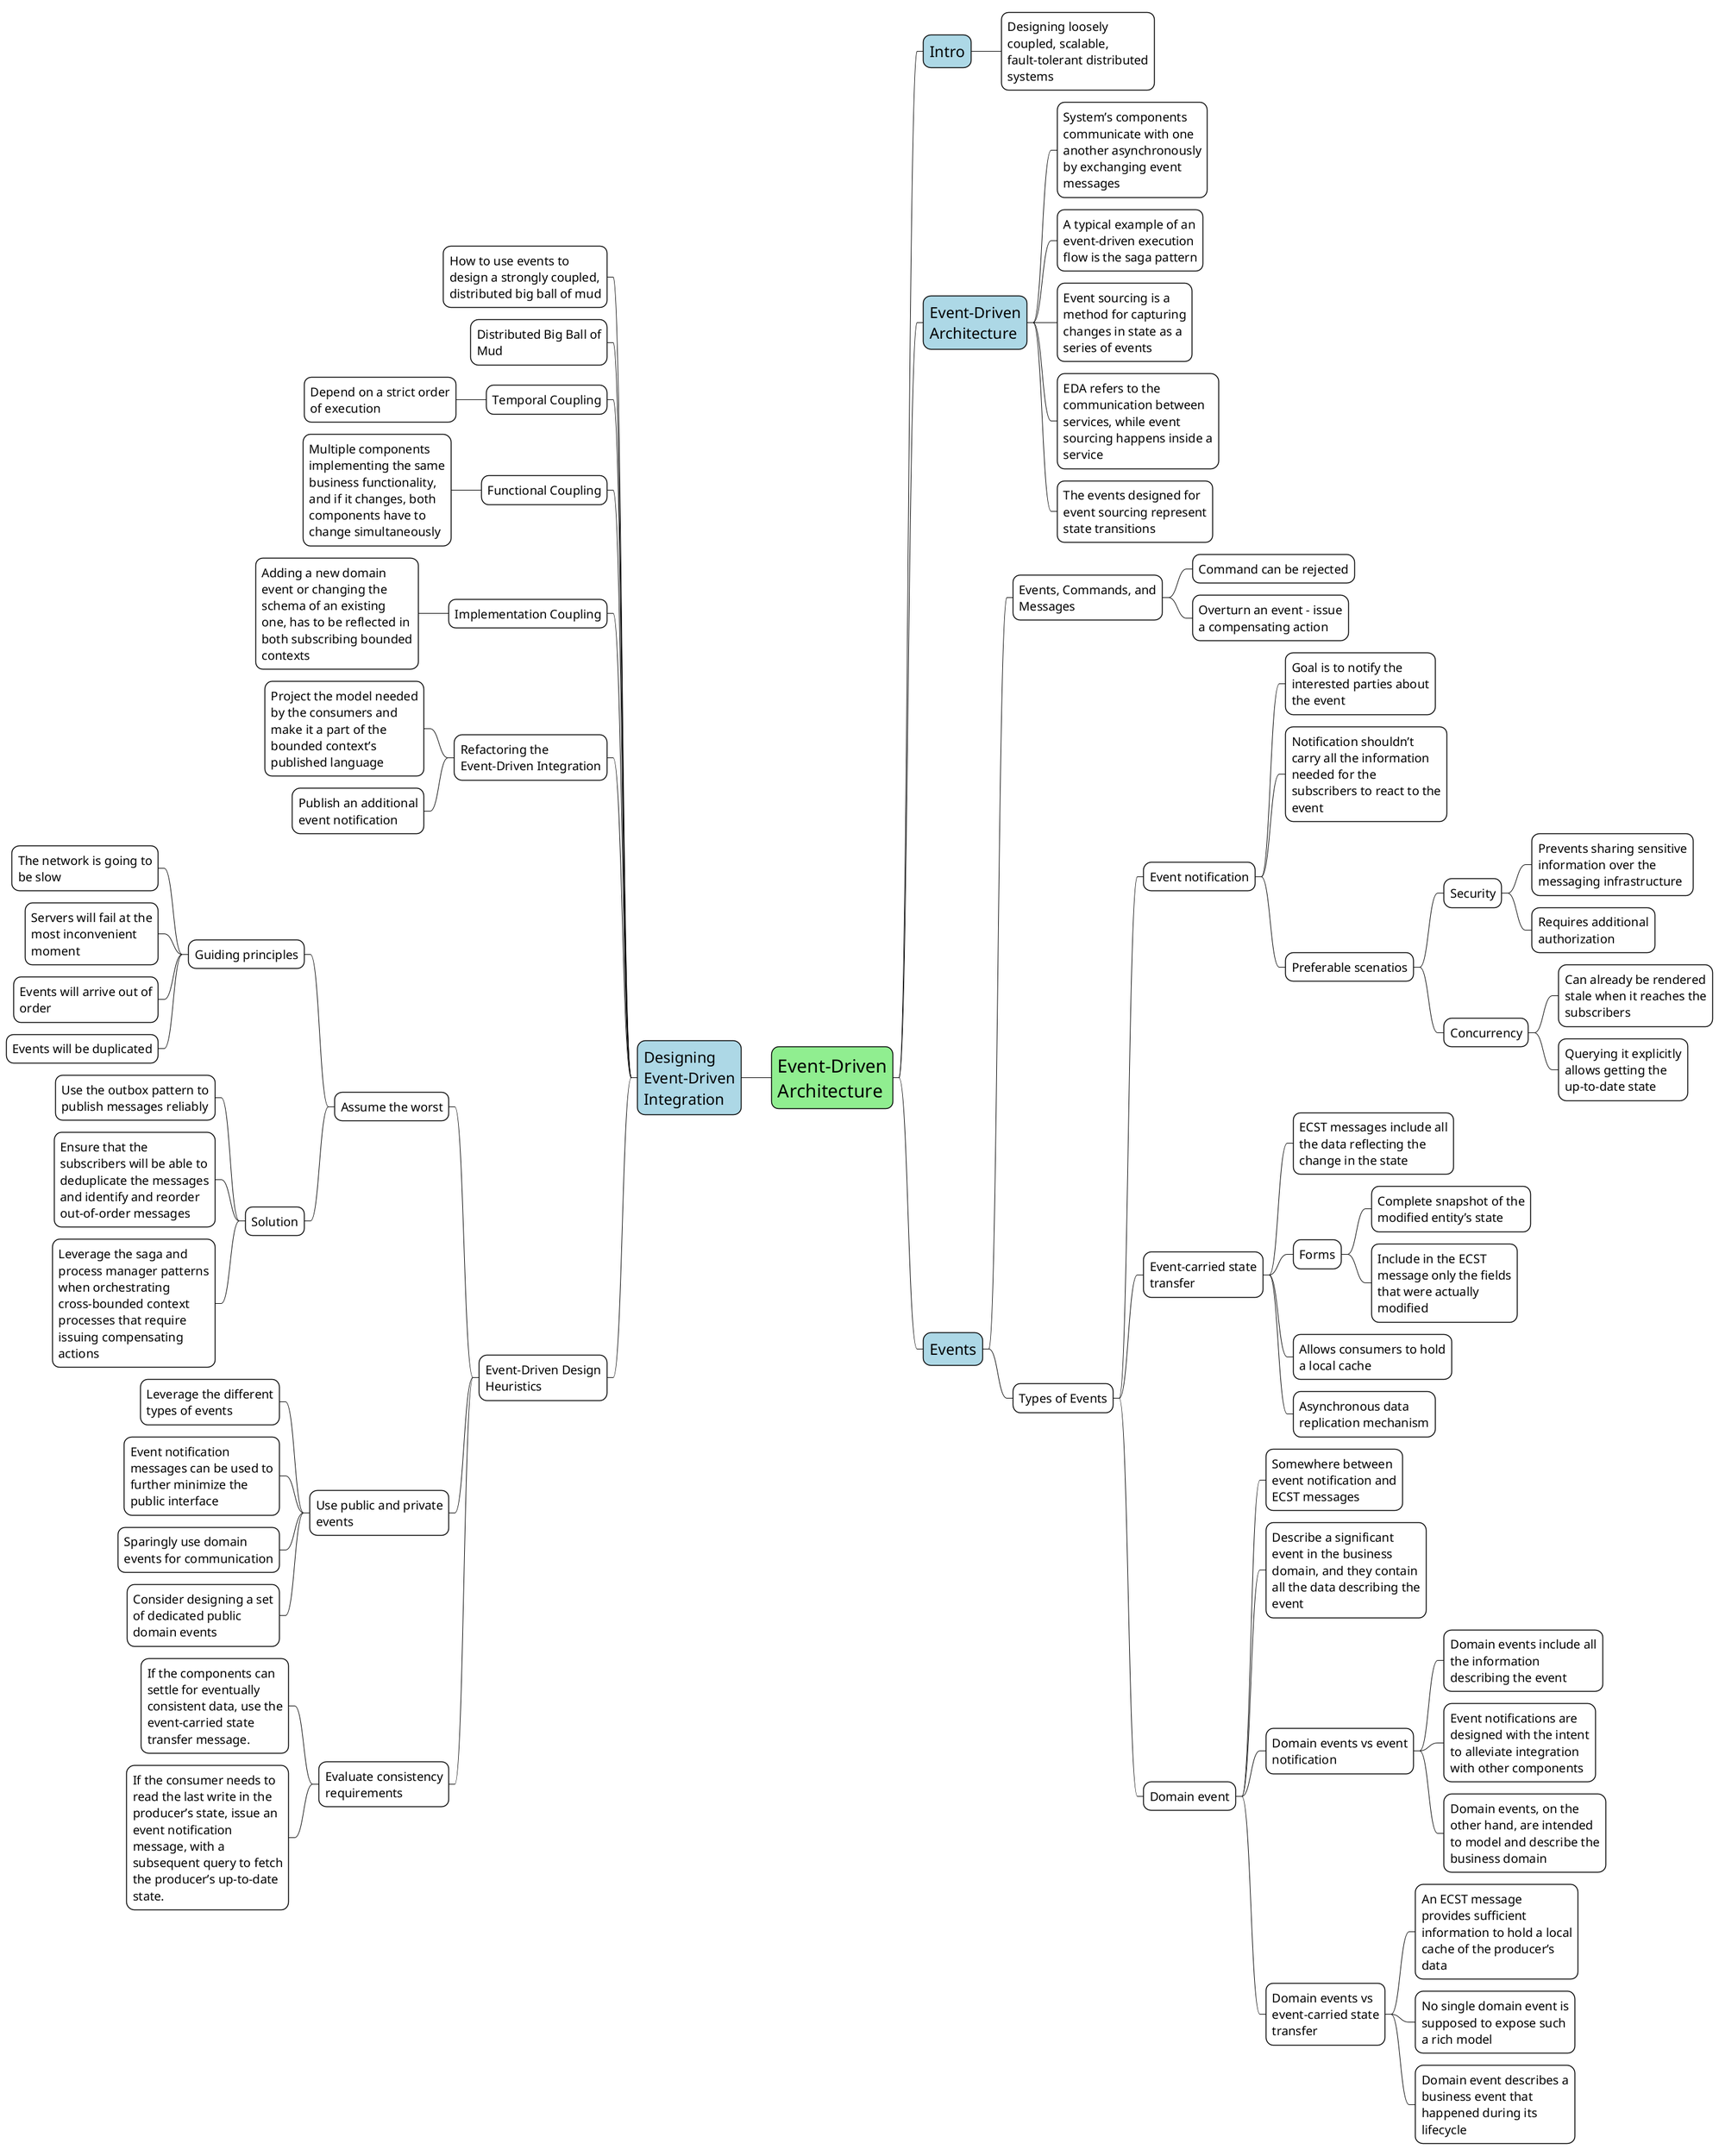 @startmindmap
<style>
node {
    MaximumWidth 250
    FontSize 20
    BackgroundColor white
    LineColor black
}

rootNode {
    FontSize 30
    BackgroundColor lightgreen
}

:depth(1) {
    FontSize 25
    BackgroundColor lightblue
}

arrow {
    LineColor black
}
</style>

* Event-Driven Architecture
** Intro
*** Designing loosely coupled, scalable, fault-tolerant distributed systems

** Event-Driven Architecture
*** System’s components communicate with one another asynchronously by exchanging event messages
*** A typical example of an event-driven execution flow is the saga pattern
*** Event sourcing is a method for capturing changes in state as a series of events
*** EDA refers to the communication between services, while event sourcing happens inside a service
*** The events designed for event sourcing represent state transitions

** Events
*** Events, Commands, and Messages
**** Command can be rejected
**** Overturn an event - issue a compensating action
*** Types of Events
**** Event notification
***** Goal is to notify the interested parties about the event
***** Notification shouldn’t carry all the information needed for the subscribers to react to the event
***** Preferable scenatios
****** Security
******* Prevents sharing sensitive information over the messaging infrastructure
******* Requires additional authorization
****** Concurrency
******* Can already be rendered stale when it reaches the subscribers
******* Querying it explicitly allows getting the up-to-date state
**** Event-carried state transfer
***** ECST messages include all the data reflecting the change in the state
***** Forms
****** Complete snapshot of the modified entity’s state
****** Include in the ECST message only the fields that were actually modified
***** Allows consumers to hold a local cache
***** Asynchronous data replication mechanism
**** Domain event
***** Somewhere between event notification and ECST messages
***** Describe a significant event in the business domain, and they contain all the data describing the event
***** Domain events vs event notification
****** Domain events include all the information describing the event
****** Event notifications are designed with the intent to alleviate integration with other components
****** Domain events, on the other hand, are intended to model and describe the business domain
***** Domain events vs event-carried state transfer
****** An ECST message provides sufficient information to hold a local cache of the producer’s data
****** No single domain event is supposed to expose such a rich model
****** Domain event describes a business event that happened during its lifecycle

left side

** Designing Event-Driven Integration
*** How to use events to design a strongly coupled, distributed big ball of mud
*** Distributed Big Ball of Mud
*** Temporal Coupling
**** Depend on a strict order of execution
*** Functional Coupling
**** Multiple components implementing the same business functionality, and if it changes, both components have to change simultaneously
*** Implementation Coupling
**** Adding a new domain event or changing the schema of an existing one, has to be reflected in both subscribing bounded contexts
*** Refactoring the Event-Driven Integration
**** Project the model needed by the consumers and make it a part of the bounded context’s published language
**** Publish an additional event notification
*** Event-Driven Design Heuristics
**** Assume the worst
***** Guiding principles
****** The network is going to be slow
****** Servers will fail at the most inconvenient moment
****** Events will arrive out of order
****** Events will be duplicated
***** Solution
****** Use the outbox pattern to publish messages reliably
****** Ensure that the subscribers will be able to deduplicate the messages and identify and reorder out-of-order messages
****** Leverage the saga and process manager patterns when orchestrating cross-bounded context processes that require issuing compensating actions
**** Use public and private events
***** Leverage the different types of events
***** Event notification messages can be used to further minimize the public interface
***** Sparingly use domain events for communication
***** Consider designing a set of dedicated public domain events
**** Evaluate consistency requirements
***** If the components can settle for eventually consistent data, use the event-carried state transfer message.
***** If the consumer needs to read the last write in the producer’s state, issue an event notification message, with a subsequent query to fetch the producer’s up-to-date state.

@endmindmap
